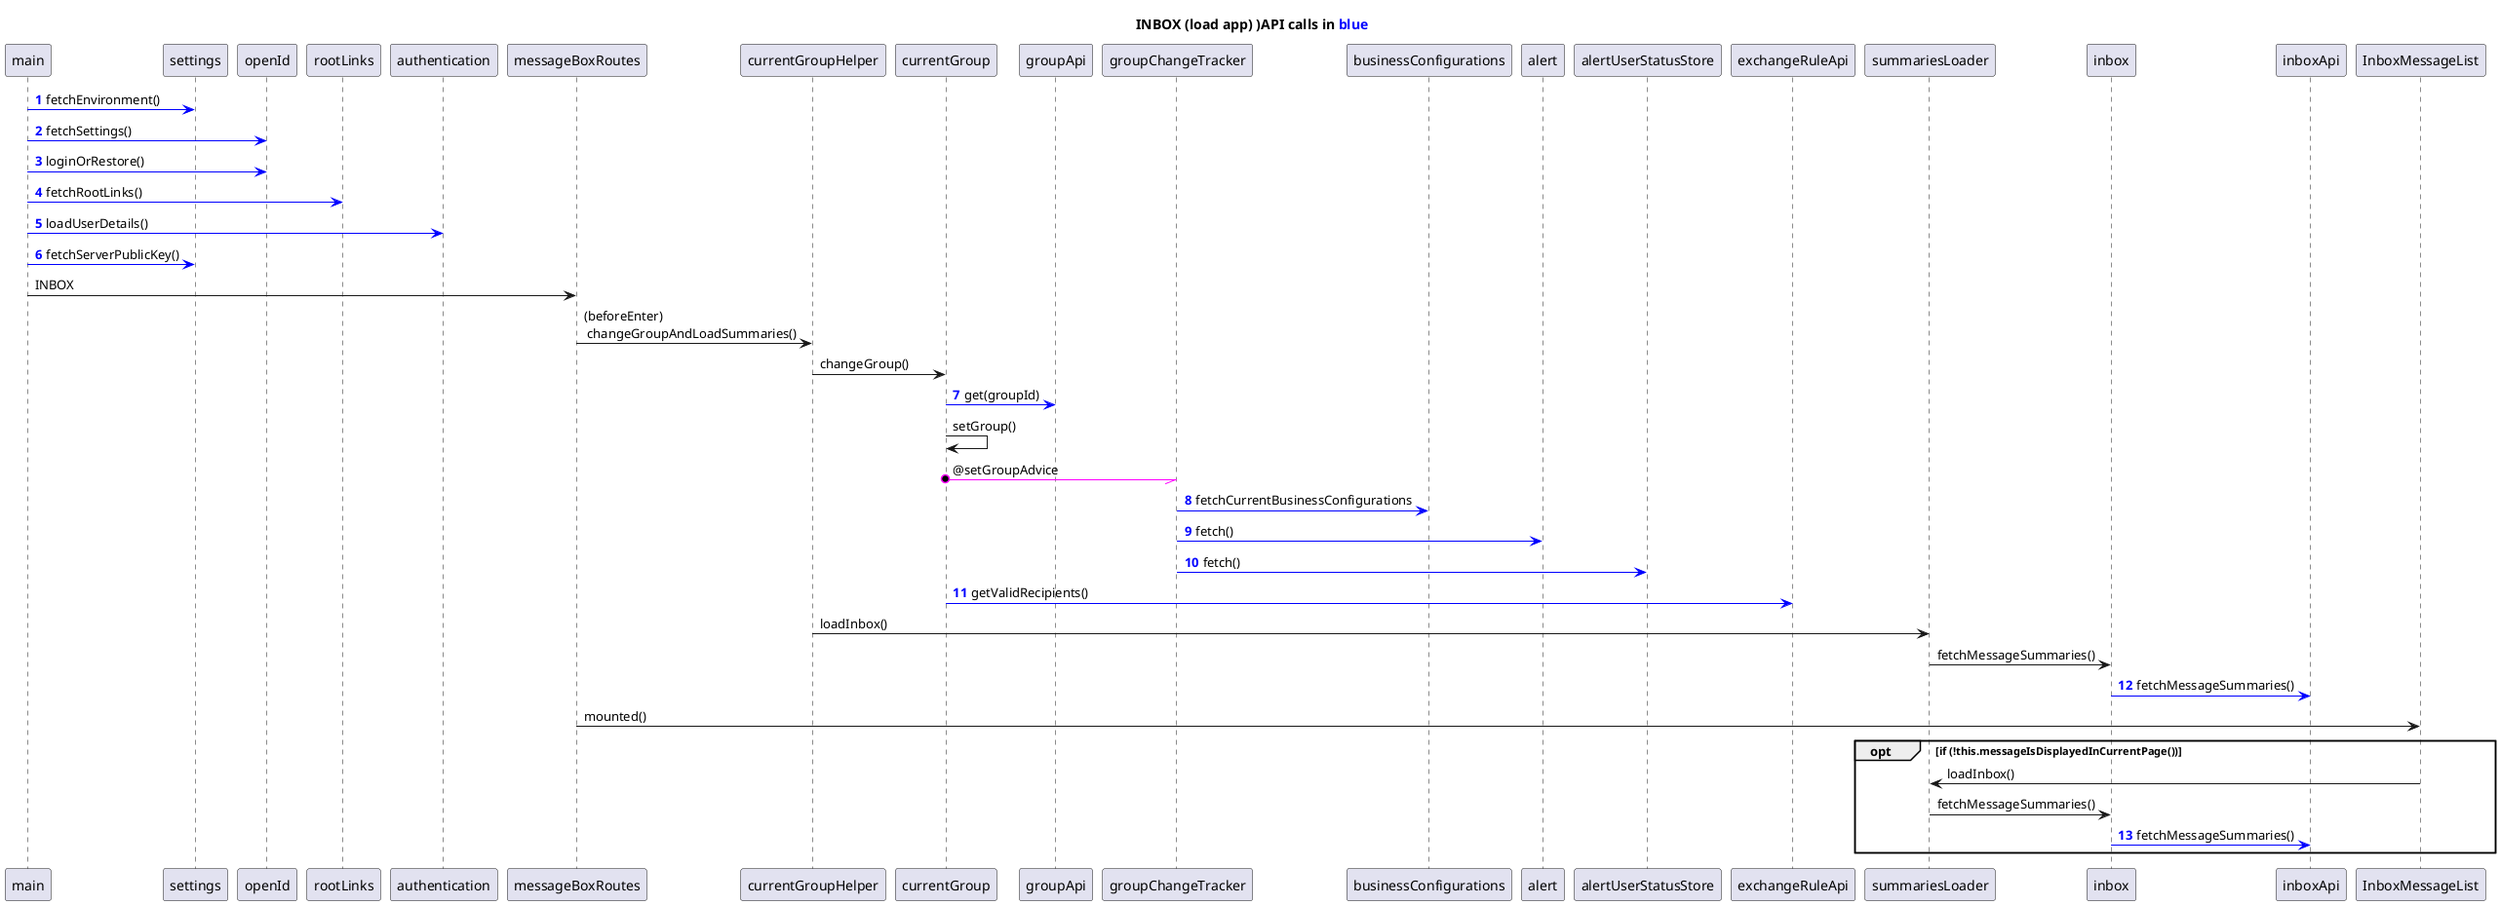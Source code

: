 @startuml
title INBOX (load app) )API calls in <font color=blue>blue</font>

autonumber "<b><font color=blue>0</font>"

main -[#blue]> settings: fetchEnvironment()
main -[#blue]> openId: fetchSettings()
main -[#blue]> openId: loginOrRestore()
main -[#blue]> rootLinks: fetchRootLinks()
main -[#blue]> authentication: loadUserDetails()
main -[#blue]> settings: fetchServerPublicKey()
autonumber stop
main -> messageBoxRoutes: INBOX
messageBoxRoutes -> currentGroupHelper: (beforeEnter) \n changeGroupAndLoadSummaries()
    currentGroupHelper -> currentGroup: changeGroup()
        autonumber resume
        currentGroup -[#blue]> groupApi: get(groupId)
        autonumber stop
        currentGroup -> currentGroup: setGroup()
        currentGroup o-[#Magenta]// groupChangeTracker : @setGroupAdvice
        autonumber resume
        groupChangeTracker -[#blue]> businessConfigurations: fetchCurrentBusinessConfigurations
        groupChangeTracker -[#blue]> alert: fetch()
        groupChangeTracker -[#blue]> alertUserStatusStore: fetch()

        currentGroup -[#blue]> exchangeRuleApi: getValidRecipients()
        autonumber stop
    currentGroupHelper -> summariesLoader: loadInbox()
        summariesLoader -> inbox: fetchMessageSummaries()
        autonumber resume
        inbox -[#blue]> inboxApi: fetchMessageSummaries()
        autonumber stop
messageBoxRoutes -> InboxMessageList: mounted()
    opt  if (!this.messageIsDisplayedInCurrentPage())
        InboxMessageList -> summariesLoader: loadInbox()
        summariesLoader -> inbox: fetchMessageSummaries()
        autonumber resume
        inbox -[#blue]> inboxApi: fetchMessageSummaries()
        autonumber stop
    end


@enduml